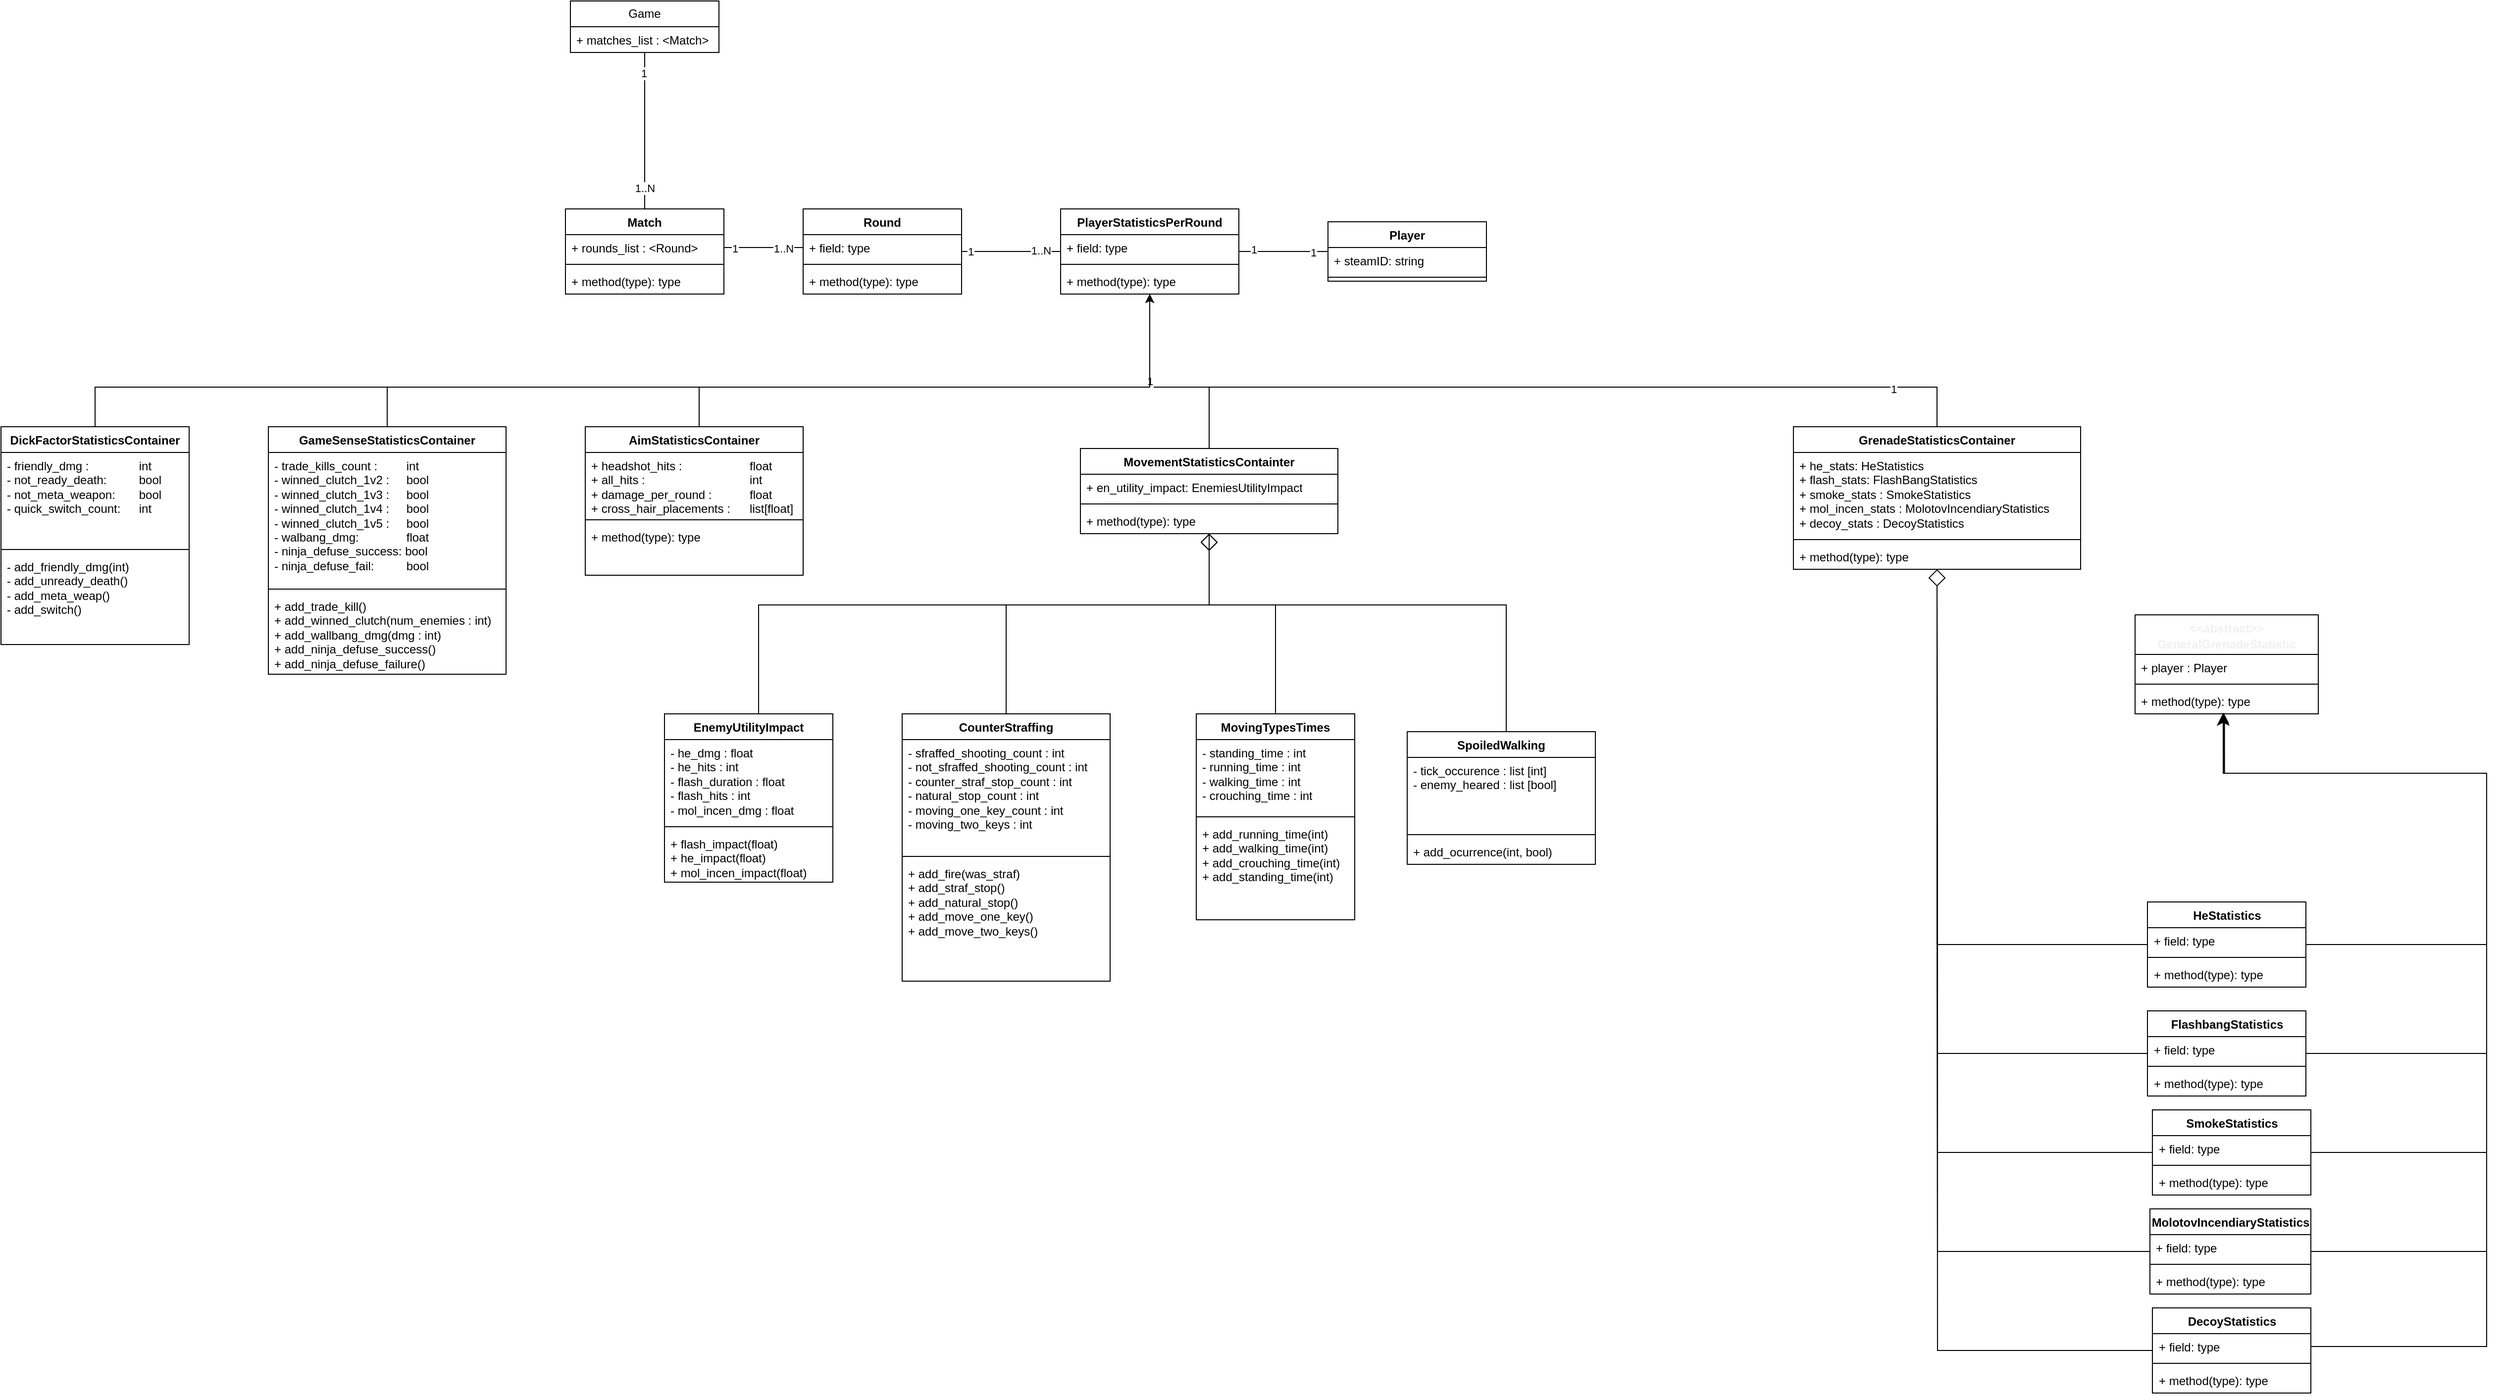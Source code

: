<mxfile version="21.6.2" type="github">
  <diagram name="Page-1" id="hJo40T_83tcf31W40L3I">
    <mxGraphModel dx="2269" dy="666" grid="1" gridSize="10" guides="1" tooltips="1" connect="1" arrows="1" fold="1" page="1" pageScale="1" pageWidth="827" pageHeight="1169" math="0" shadow="0">
      <root>
        <mxCell id="0" />
        <mxCell id="1" parent="0" />
        <mxCell id="QiXR73xLZiOVpb5xyqRf-2" value="Game" style="swimlane;fontStyle=0;childLayout=stackLayout;horizontal=1;startSize=26;fillColor=none;horizontalStack=0;resizeParent=1;resizeParentMax=0;resizeLast=0;collapsible=1;marginBottom=0;whiteSpace=wrap;html=1;" parent="1" vertex="1">
          <mxGeometry x="35" y="170" width="150" height="52" as="geometry" />
        </mxCell>
        <mxCell id="QiXR73xLZiOVpb5xyqRf-3" value="+ matches_list : &amp;lt;Match&amp;gt;" style="text;strokeColor=none;fillColor=none;align=left;verticalAlign=top;spacingLeft=4;spacingRight=4;overflow=hidden;rotatable=0;points=[[0,0.5],[1,0.5]];portConstraint=eastwest;whiteSpace=wrap;html=1;" parent="QiXR73xLZiOVpb5xyqRf-2" vertex="1">
          <mxGeometry y="26" width="150" height="26" as="geometry" />
        </mxCell>
        <mxCell id="QiXR73xLZiOVpb5xyqRf-52" style="edgeStyle=orthogonalEdgeStyle;rounded=0;orthogonalLoop=1;jettySize=auto;html=1;endArrow=none;endFill=0;startArrow=none;startFill=0;endSize=10;startSize=10;" parent="1" source="QiXR73xLZiOVpb5xyqRf-6" target="QiXR73xLZiOVpb5xyqRf-2" edge="1">
          <mxGeometry relative="1" as="geometry" />
        </mxCell>
        <mxCell id="spZrkNUQqCgt04SdgscV-13" value="1" style="edgeLabel;html=1;align=center;verticalAlign=middle;resizable=0;points=[];" parent="QiXR73xLZiOVpb5xyqRf-52" vertex="1" connectable="0">
          <mxGeometry x="0.736" y="1" relative="1" as="geometry">
            <mxPoint as="offset" />
          </mxGeometry>
        </mxCell>
        <mxCell id="spZrkNUQqCgt04SdgscV-14" value="1..N" style="edgeLabel;html=1;align=center;verticalAlign=middle;resizable=0;points=[];" parent="QiXR73xLZiOVpb5xyqRf-52" vertex="1" connectable="0">
          <mxGeometry x="-0.73" y="4" relative="1" as="geometry">
            <mxPoint x="4" as="offset" />
          </mxGeometry>
        </mxCell>
        <mxCell id="QiXR73xLZiOVpb5xyqRf-6" value="Match" style="swimlane;fontStyle=1;align=center;verticalAlign=top;childLayout=stackLayout;horizontal=1;startSize=26;horizontalStack=0;resizeParent=1;resizeParentMax=0;resizeLast=0;collapsible=1;marginBottom=0;whiteSpace=wrap;html=1;" parent="1" vertex="1">
          <mxGeometry x="30" y="380" width="160" height="86" as="geometry" />
        </mxCell>
        <mxCell id="QiXR73xLZiOVpb5xyqRf-7" value="+ rounds_list : &amp;lt;Round&amp;gt;&lt;br&gt;" style="text;strokeColor=none;fillColor=none;align=left;verticalAlign=top;spacingLeft=4;spacingRight=4;overflow=hidden;rotatable=0;points=[[0,0.5],[1,0.5]];portConstraint=eastwest;whiteSpace=wrap;html=1;" parent="QiXR73xLZiOVpb5xyqRf-6" vertex="1">
          <mxGeometry y="26" width="160" height="26" as="geometry" />
        </mxCell>
        <mxCell id="QiXR73xLZiOVpb5xyqRf-8" value="" style="line;strokeWidth=1;fillColor=none;align=left;verticalAlign=middle;spacingTop=-1;spacingLeft=3;spacingRight=3;rotatable=0;labelPosition=right;points=[];portConstraint=eastwest;strokeColor=inherit;" parent="QiXR73xLZiOVpb5xyqRf-6" vertex="1">
          <mxGeometry y="52" width="160" height="8" as="geometry" />
        </mxCell>
        <mxCell id="QiXR73xLZiOVpb5xyqRf-9" value="+ method(type): type" style="text;strokeColor=none;fillColor=none;align=left;verticalAlign=top;spacingLeft=4;spacingRight=4;overflow=hidden;rotatable=0;points=[[0,0.5],[1,0.5]];portConstraint=eastwest;whiteSpace=wrap;html=1;" parent="QiXR73xLZiOVpb5xyqRf-6" vertex="1">
          <mxGeometry y="60" width="160" height="26" as="geometry" />
        </mxCell>
        <mxCell id="spZrkNUQqCgt04SdgscV-5" style="edgeStyle=orthogonalEdgeStyle;rounded=0;orthogonalLoop=1;jettySize=auto;html=1;entryX=0.5;entryY=0;entryDx=0;entryDy=0;startArrow=none;startFill=0;endArrow=none;endFill=0;startSize=10;endSize=10;" parent="1" source="QiXR73xLZiOVpb5xyqRf-10" target="spZrkNUQqCgt04SdgscV-1" edge="1">
          <mxGeometry relative="1" as="geometry">
            <Array as="points">
              <mxPoint x="620" y="560" />
              <mxPoint x="1415" y="560" />
            </Array>
          </mxGeometry>
        </mxCell>
        <mxCell id="spZrkNUQqCgt04SdgscV-26" value="1" style="edgeLabel;html=1;align=center;verticalAlign=middle;resizable=0;points=[];" parent="spZrkNUQqCgt04SdgscV-5" vertex="1" connectable="0">
          <mxGeometry x="-0.811" relative="1" as="geometry">
            <mxPoint as="offset" />
          </mxGeometry>
        </mxCell>
        <mxCell id="spZrkNUQqCgt04SdgscV-27" value="1" style="edgeLabel;html=1;align=center;verticalAlign=middle;resizable=0;points=[];" parent="spZrkNUQqCgt04SdgscV-5" vertex="1" connectable="0">
          <mxGeometry x="0.819" y="-2" relative="1" as="geometry">
            <mxPoint as="offset" />
          </mxGeometry>
        </mxCell>
        <mxCell id="QiXR73xLZiOVpb5xyqRf-10" value="PlayerStatisticsPerRound" style="swimlane;fontStyle=1;align=center;verticalAlign=top;childLayout=stackLayout;horizontal=1;startSize=26;horizontalStack=0;resizeParent=1;resizeParentMax=0;resizeLast=0;collapsible=1;marginBottom=0;whiteSpace=wrap;html=1;" parent="1" vertex="1">
          <mxGeometry x="530" y="380" width="180" height="86" as="geometry" />
        </mxCell>
        <mxCell id="QiXR73xLZiOVpb5xyqRf-11" value="+ field: type" style="text;strokeColor=none;fillColor=none;align=left;verticalAlign=top;spacingLeft=4;spacingRight=4;overflow=hidden;rotatable=0;points=[[0,0.5],[1,0.5]];portConstraint=eastwest;whiteSpace=wrap;html=1;" parent="QiXR73xLZiOVpb5xyqRf-10" vertex="1">
          <mxGeometry y="26" width="180" height="26" as="geometry" />
        </mxCell>
        <mxCell id="QiXR73xLZiOVpb5xyqRf-12" value="" style="line;strokeWidth=1;fillColor=none;align=left;verticalAlign=middle;spacingTop=-1;spacingLeft=3;spacingRight=3;rotatable=0;labelPosition=right;points=[];portConstraint=eastwest;strokeColor=inherit;" parent="QiXR73xLZiOVpb5xyqRf-10" vertex="1">
          <mxGeometry y="52" width="180" height="8" as="geometry" />
        </mxCell>
        <mxCell id="QiXR73xLZiOVpb5xyqRf-13" value="+ method(type): type" style="text;strokeColor=none;fillColor=none;align=left;verticalAlign=top;spacingLeft=4;spacingRight=4;overflow=hidden;rotatable=0;points=[[0,0.5],[1,0.5]];portConstraint=eastwest;whiteSpace=wrap;html=1;" parent="QiXR73xLZiOVpb5xyqRf-10" vertex="1">
          <mxGeometry y="60" width="180" height="26" as="geometry" />
        </mxCell>
        <mxCell id="QiXR73xLZiOVpb5xyqRf-15" style="edgeStyle=orthogonalEdgeStyle;rounded=0;orthogonalLoop=1;jettySize=auto;html=1;entryX=0;entryY=0.5;entryDx=0;entryDy=0;endArrow=none;endFill=0;startArrow=none;startFill=0;endSize=10;startSize=10;" parent="1" source="QiXR73xLZiOVpb5xyqRf-7" target="X4iNpUNOagSBQA0nPWVd-2" edge="1">
          <mxGeometry relative="1" as="geometry" />
        </mxCell>
        <mxCell id="spZrkNUQqCgt04SdgscV-15" value="1" style="edgeLabel;html=1;align=center;verticalAlign=middle;resizable=0;points=[];" parent="QiXR73xLZiOVpb5xyqRf-15" vertex="1" connectable="0">
          <mxGeometry x="-0.738" y="-1" relative="1" as="geometry">
            <mxPoint as="offset" />
          </mxGeometry>
        </mxCell>
        <mxCell id="spZrkNUQqCgt04SdgscV-16" value="1..N" style="edgeLabel;html=1;align=center;verticalAlign=middle;resizable=0;points=[];" parent="QiXR73xLZiOVpb5xyqRf-15" vertex="1" connectable="0">
          <mxGeometry x="0.7" y="2" relative="1" as="geometry">
            <mxPoint x="-8" y="3" as="offset" />
          </mxGeometry>
        </mxCell>
        <mxCell id="QiXR73xLZiOVpb5xyqRf-16" value="&lt;font style=&quot;font-size: 12px;&quot;&gt;&amp;lt;&amp;lt;abstract&amp;gt;&amp;gt;&lt;br&gt;&lt;/font&gt;&lt;div style=&quot;line-height: 19px;&quot;&gt;&lt;font style=&quot;font-size: 12px;&quot;&gt;GeneralGrenadeStatistic&lt;/font&gt;&lt;/div&gt;" style="swimlane;fontStyle=1;align=center;verticalAlign=top;childLayout=stackLayout;horizontal=1;startSize=40;horizontalStack=0;resizeParent=1;resizeParentMax=0;resizeLast=0;collapsible=1;marginBottom=0;whiteSpace=wrap;html=1;fontFamily=Helvetica;fontColor=#F0F0F0;labelBackgroundColor=none;" parent="1" vertex="1">
          <mxGeometry x="1615" y="790" width="185" height="100" as="geometry">
            <mxRectangle x="495" y="530" width="180" height="50" as="alternateBounds" />
          </mxGeometry>
        </mxCell>
        <mxCell id="QiXR73xLZiOVpb5xyqRf-17" value="+ player : Player&lt;br&gt;" style="text;strokeColor=none;fillColor=none;align=left;verticalAlign=top;spacingLeft=4;spacingRight=4;overflow=hidden;rotatable=0;points=[[0,0.5],[1,0.5]];portConstraint=eastwest;whiteSpace=wrap;html=1;" parent="QiXR73xLZiOVpb5xyqRf-16" vertex="1">
          <mxGeometry y="40" width="185" height="26" as="geometry" />
        </mxCell>
        <mxCell id="QiXR73xLZiOVpb5xyqRf-18" value="" style="line;strokeWidth=1;fillColor=none;align=left;verticalAlign=middle;spacingTop=-1;spacingLeft=3;spacingRight=3;rotatable=0;labelPosition=right;points=[];portConstraint=eastwest;strokeColor=inherit;" parent="QiXR73xLZiOVpb5xyqRf-16" vertex="1">
          <mxGeometry y="66" width="185" height="8" as="geometry" />
        </mxCell>
        <mxCell id="QiXR73xLZiOVpb5xyqRf-19" value="+ method(type): type" style="text;strokeColor=none;fillColor=none;align=left;verticalAlign=top;spacingLeft=4;spacingRight=4;overflow=hidden;rotatable=0;points=[[0,0.5],[1,0.5]];portConstraint=eastwest;whiteSpace=wrap;html=1;" parent="QiXR73xLZiOVpb5xyqRf-16" vertex="1">
          <mxGeometry y="74" width="185" height="26" as="geometry" />
        </mxCell>
        <mxCell id="QiXR73xLZiOVpb5xyqRf-40" style="edgeStyle=orthogonalEdgeStyle;rounded=0;orthogonalLoop=1;jettySize=auto;html=1;entryX=0.481;entryY=0.962;entryDx=0;entryDy=0;entryPerimeter=0;endSize=10;" parent="1" source="QiXR73xLZiOVpb5xyqRf-24" target="QiXR73xLZiOVpb5xyqRf-19" edge="1">
          <mxGeometry relative="1" as="geometry">
            <Array as="points">
              <mxPoint x="1970" y="1123.0" />
              <mxPoint x="1970" y="950.0" />
              <mxPoint x="1704" y="950.0" />
            </Array>
          </mxGeometry>
        </mxCell>
        <mxCell id="spZrkNUQqCgt04SdgscV-32" style="edgeStyle=orthogonalEdgeStyle;rounded=0;orthogonalLoop=1;jettySize=auto;html=1;endArrow=diamond;endFill=0;endSize=15;startSize=15;strokeWidth=1;" parent="1" source="QiXR73xLZiOVpb5xyqRf-24" target="spZrkNUQqCgt04SdgscV-1" edge="1">
          <mxGeometry relative="1" as="geometry" />
        </mxCell>
        <mxCell id="QiXR73xLZiOVpb5xyqRf-24" value="HeStatistics" style="swimlane;fontStyle=1;align=center;verticalAlign=top;childLayout=stackLayout;horizontal=1;startSize=26;horizontalStack=0;resizeParent=1;resizeParentMax=0;resizeLast=0;collapsible=1;marginBottom=0;whiteSpace=wrap;html=1;" parent="1" vertex="1">
          <mxGeometry x="1627.5" y="1080.0" width="160" height="86" as="geometry" />
        </mxCell>
        <mxCell id="QiXR73xLZiOVpb5xyqRf-25" value="+ field: type" style="text;strokeColor=none;fillColor=none;align=left;verticalAlign=top;spacingLeft=4;spacingRight=4;overflow=hidden;rotatable=0;points=[[0,0.5],[1,0.5]];portConstraint=eastwest;whiteSpace=wrap;html=1;" parent="QiXR73xLZiOVpb5xyqRf-24" vertex="1">
          <mxGeometry y="26" width="160" height="26" as="geometry" />
        </mxCell>
        <mxCell id="QiXR73xLZiOVpb5xyqRf-26" value="" style="line;strokeWidth=1;fillColor=none;align=left;verticalAlign=middle;spacingTop=-1;spacingLeft=3;spacingRight=3;rotatable=0;labelPosition=right;points=[];portConstraint=eastwest;strokeColor=inherit;" parent="QiXR73xLZiOVpb5xyqRf-24" vertex="1">
          <mxGeometry y="52" width="160" height="8" as="geometry" />
        </mxCell>
        <mxCell id="QiXR73xLZiOVpb5xyqRf-27" value="+ method(type): type" style="text;strokeColor=none;fillColor=none;align=left;verticalAlign=top;spacingLeft=4;spacingRight=4;overflow=hidden;rotatable=0;points=[[0,0.5],[1,0.5]];portConstraint=eastwest;whiteSpace=wrap;html=1;" parent="QiXR73xLZiOVpb5xyqRf-24" vertex="1">
          <mxGeometry y="60" width="160" height="26" as="geometry" />
        </mxCell>
        <mxCell id="spZrkNUQqCgt04SdgscV-30" style="edgeStyle=orthogonalEdgeStyle;rounded=0;orthogonalLoop=1;jettySize=auto;html=1;" parent="1" source="QiXR73xLZiOVpb5xyqRf-28" target="QiXR73xLZiOVpb5xyqRf-16" edge="1">
          <mxGeometry relative="1" as="geometry">
            <Array as="points">
              <mxPoint x="1970" y="1233.0" />
              <mxPoint x="1970" y="950.0" />
              <mxPoint x="1705" y="950.0" />
            </Array>
          </mxGeometry>
        </mxCell>
        <mxCell id="spZrkNUQqCgt04SdgscV-34" style="edgeStyle=orthogonalEdgeStyle;rounded=0;orthogonalLoop=1;jettySize=auto;html=1;endArrow=none;endFill=0;" parent="1" source="QiXR73xLZiOVpb5xyqRf-28" edge="1">
          <mxGeometry relative="1" as="geometry">
            <mxPoint x="1415" y="760" as="targetPoint" />
          </mxGeometry>
        </mxCell>
        <mxCell id="QiXR73xLZiOVpb5xyqRf-28" value="FlashbangStatistics" style="swimlane;fontStyle=1;align=center;verticalAlign=top;childLayout=stackLayout;horizontal=1;startSize=26;horizontalStack=0;resizeParent=1;resizeParentMax=0;resizeLast=0;collapsible=1;marginBottom=0;whiteSpace=wrap;html=1;" parent="1" vertex="1">
          <mxGeometry x="1627.5" y="1190.0" width="160" height="86" as="geometry" />
        </mxCell>
        <mxCell id="QiXR73xLZiOVpb5xyqRf-29" value="+ field: type" style="text;strokeColor=none;fillColor=none;align=left;verticalAlign=top;spacingLeft=4;spacingRight=4;overflow=hidden;rotatable=0;points=[[0,0.5],[1,0.5]];portConstraint=eastwest;whiteSpace=wrap;html=1;" parent="QiXR73xLZiOVpb5xyqRf-28" vertex="1">
          <mxGeometry y="26" width="160" height="26" as="geometry" />
        </mxCell>
        <mxCell id="QiXR73xLZiOVpb5xyqRf-30" value="" style="line;strokeWidth=1;fillColor=none;align=left;verticalAlign=middle;spacingTop=-1;spacingLeft=3;spacingRight=3;rotatable=0;labelPosition=right;points=[];portConstraint=eastwest;strokeColor=inherit;" parent="QiXR73xLZiOVpb5xyqRf-28" vertex="1">
          <mxGeometry y="52" width="160" height="8" as="geometry" />
        </mxCell>
        <mxCell id="QiXR73xLZiOVpb5xyqRf-31" value="+ method(type): type" style="text;strokeColor=none;fillColor=none;align=left;verticalAlign=top;spacingLeft=4;spacingRight=4;overflow=hidden;rotatable=0;points=[[0,0.5],[1,0.5]];portConstraint=eastwest;whiteSpace=wrap;html=1;" parent="QiXR73xLZiOVpb5xyqRf-28" vertex="1">
          <mxGeometry y="60" width="160" height="26" as="geometry" />
        </mxCell>
        <mxCell id="uZv1GPvGloLK0zktThD6-3" style="edgeStyle=orthogonalEdgeStyle;rounded=0;orthogonalLoop=1;jettySize=auto;html=1;entryX=0.483;entryY=1.026;entryDx=0;entryDy=0;entryPerimeter=0;" parent="1" source="QiXR73xLZiOVpb5xyqRf-32" target="QiXR73xLZiOVpb5xyqRf-19" edge="1">
          <mxGeometry relative="1" as="geometry">
            <Array as="points">
              <mxPoint x="1970" y="1333.0" />
              <mxPoint x="1970" y="950.0" />
              <mxPoint x="1704" y="950.0" />
            </Array>
          </mxGeometry>
        </mxCell>
        <mxCell id="spZrkNUQqCgt04SdgscV-35" style="edgeStyle=orthogonalEdgeStyle;rounded=0;orthogonalLoop=1;jettySize=auto;html=1;endArrow=none;endFill=0;" parent="1" source="QiXR73xLZiOVpb5xyqRf-32" edge="1">
          <mxGeometry relative="1" as="geometry">
            <mxPoint x="1415" y="760" as="targetPoint" />
          </mxGeometry>
        </mxCell>
        <mxCell id="QiXR73xLZiOVpb5xyqRf-32" value="SmokeStatistics" style="swimlane;fontStyle=1;align=center;verticalAlign=top;childLayout=stackLayout;horizontal=1;startSize=26;horizontalStack=0;resizeParent=1;resizeParentMax=0;resizeLast=0;collapsible=1;marginBottom=0;whiteSpace=wrap;html=1;" parent="1" vertex="1">
          <mxGeometry x="1632.5" y="1290.0" width="160" height="86" as="geometry" />
        </mxCell>
        <mxCell id="QiXR73xLZiOVpb5xyqRf-33" value="+ field: type" style="text;strokeColor=none;fillColor=none;align=left;verticalAlign=top;spacingLeft=4;spacingRight=4;overflow=hidden;rotatable=0;points=[[0,0.5],[1,0.5]];portConstraint=eastwest;whiteSpace=wrap;html=1;" parent="QiXR73xLZiOVpb5xyqRf-32" vertex="1">
          <mxGeometry y="26" width="160" height="26" as="geometry" />
        </mxCell>
        <mxCell id="QiXR73xLZiOVpb5xyqRf-34" value="" style="line;strokeWidth=1;fillColor=none;align=left;verticalAlign=middle;spacingTop=-1;spacingLeft=3;spacingRight=3;rotatable=0;labelPosition=right;points=[];portConstraint=eastwest;strokeColor=inherit;" parent="QiXR73xLZiOVpb5xyqRf-32" vertex="1">
          <mxGeometry y="52" width="160" height="8" as="geometry" />
        </mxCell>
        <mxCell id="QiXR73xLZiOVpb5xyqRf-35" value="+ method(type): type" style="text;strokeColor=none;fillColor=none;align=left;verticalAlign=top;spacingLeft=4;spacingRight=4;overflow=hidden;rotatable=0;points=[[0,0.5],[1,0.5]];portConstraint=eastwest;whiteSpace=wrap;html=1;" parent="QiXR73xLZiOVpb5xyqRf-32" vertex="1">
          <mxGeometry y="60" width="160" height="26" as="geometry" />
        </mxCell>
        <mxCell id="uZv1GPvGloLK0zktThD6-2" style="edgeStyle=orthogonalEdgeStyle;rounded=0;orthogonalLoop=1;jettySize=auto;html=1;entryX=0.483;entryY=0.965;entryDx=0;entryDy=0;entryPerimeter=0;endArrow=none;endFill=0;" parent="1" source="QiXR73xLZiOVpb5xyqRf-36" target="QiXR73xLZiOVpb5xyqRf-19" edge="1">
          <mxGeometry relative="1" as="geometry">
            <Array as="points">
              <mxPoint x="1970" y="1433.0" />
              <mxPoint x="1970" y="950.0" />
              <mxPoint x="1704" y="950.0" />
            </Array>
          </mxGeometry>
        </mxCell>
        <mxCell id="spZrkNUQqCgt04SdgscV-36" style="edgeStyle=orthogonalEdgeStyle;rounded=0;orthogonalLoop=1;jettySize=auto;html=1;endArrow=none;endFill=0;" parent="1" source="QiXR73xLZiOVpb5xyqRf-36" edge="1">
          <mxGeometry relative="1" as="geometry">
            <mxPoint x="1415" y="760" as="targetPoint" />
          </mxGeometry>
        </mxCell>
        <mxCell id="QiXR73xLZiOVpb5xyqRf-36" value="MolotovIncendiaryStatistics&lt;br&gt;" style="swimlane;fontStyle=1;align=center;verticalAlign=top;childLayout=stackLayout;horizontal=1;startSize=26;horizontalStack=0;resizeParent=1;resizeParentMax=0;resizeLast=0;collapsible=1;marginBottom=0;whiteSpace=wrap;html=1;" parent="1" vertex="1">
          <mxGeometry x="1630" y="1390" width="162.5" height="86" as="geometry" />
        </mxCell>
        <mxCell id="QiXR73xLZiOVpb5xyqRf-37" value="+ field: type" style="text;strokeColor=none;fillColor=none;align=left;verticalAlign=top;spacingLeft=4;spacingRight=4;overflow=hidden;rotatable=0;points=[[0,0.5],[1,0.5]];portConstraint=eastwest;whiteSpace=wrap;html=1;" parent="QiXR73xLZiOVpb5xyqRf-36" vertex="1">
          <mxGeometry y="26" width="162.5" height="26" as="geometry" />
        </mxCell>
        <mxCell id="QiXR73xLZiOVpb5xyqRf-38" value="" style="line;strokeWidth=1;fillColor=none;align=left;verticalAlign=middle;spacingTop=-1;spacingLeft=3;spacingRight=3;rotatable=0;labelPosition=right;points=[];portConstraint=eastwest;strokeColor=inherit;" parent="QiXR73xLZiOVpb5xyqRf-36" vertex="1">
          <mxGeometry y="52" width="162.5" height="8" as="geometry" />
        </mxCell>
        <mxCell id="QiXR73xLZiOVpb5xyqRf-39" value="+ method(type): type" style="text;strokeColor=none;fillColor=none;align=left;verticalAlign=top;spacingLeft=4;spacingRight=4;overflow=hidden;rotatable=0;points=[[0,0.5],[1,0.5]];portConstraint=eastwest;whiteSpace=wrap;html=1;" parent="QiXR73xLZiOVpb5xyqRf-36" vertex="1">
          <mxGeometry y="60" width="162.5" height="26" as="geometry" />
        </mxCell>
        <mxCell id="X4iNpUNOagSBQA0nPWVd-7" style="edgeStyle=orthogonalEdgeStyle;rounded=0;orthogonalLoop=1;jettySize=auto;html=1;endArrow=none;endFill=0;startArrow=none;startFill=0;endSize=10;startSize=10;" parent="1" source="QiXR73xLZiOVpb5xyqRf-47" target="QiXR73xLZiOVpb5xyqRf-10" edge="1">
          <mxGeometry relative="1" as="geometry" />
        </mxCell>
        <mxCell id="spZrkNUQqCgt04SdgscV-23" value="1" style="edgeLabel;html=1;align=center;verticalAlign=middle;resizable=0;points=[];" parent="X4iNpUNOagSBQA0nPWVd-7" vertex="1" connectable="0">
          <mxGeometry x="-0.655" y="1" relative="1" as="geometry">
            <mxPoint as="offset" />
          </mxGeometry>
        </mxCell>
        <mxCell id="spZrkNUQqCgt04SdgscV-24" value="1" style="edgeLabel;html=1;align=center;verticalAlign=middle;resizable=0;points=[];" parent="X4iNpUNOagSBQA0nPWVd-7" vertex="1" connectable="0">
          <mxGeometry x="0.678" y="-2" relative="1" as="geometry">
            <mxPoint as="offset" />
          </mxGeometry>
        </mxCell>
        <mxCell id="QiXR73xLZiOVpb5xyqRf-47" value="Player&lt;br&gt;" style="swimlane;fontStyle=1;align=center;verticalAlign=top;childLayout=stackLayout;horizontal=1;startSize=26;horizontalStack=0;resizeParent=1;resizeParentMax=0;resizeLast=0;collapsible=1;marginBottom=0;whiteSpace=wrap;html=1;" parent="1" vertex="1">
          <mxGeometry x="800" y="393" width="160" height="60" as="geometry" />
        </mxCell>
        <mxCell id="QiXR73xLZiOVpb5xyqRf-48" value="+ steamID: string&lt;br&gt;" style="text;strokeColor=none;fillColor=none;align=left;verticalAlign=top;spacingLeft=4;spacingRight=4;overflow=hidden;rotatable=0;points=[[0,0.5],[1,0.5]];portConstraint=eastwest;whiteSpace=wrap;html=1;" parent="QiXR73xLZiOVpb5xyqRf-47" vertex="1">
          <mxGeometry y="26" width="160" height="26" as="geometry" />
        </mxCell>
        <mxCell id="QiXR73xLZiOVpb5xyqRf-49" value="" style="line;strokeWidth=1;fillColor=none;align=left;verticalAlign=middle;spacingTop=-1;spacingLeft=3;spacingRight=3;rotatable=0;labelPosition=right;points=[];portConstraint=eastwest;strokeColor=inherit;" parent="QiXR73xLZiOVpb5xyqRf-47" vertex="1">
          <mxGeometry y="52" width="160" height="8" as="geometry" />
        </mxCell>
        <mxCell id="X4iNpUNOagSBQA0nPWVd-5" style="edgeStyle=orthogonalEdgeStyle;rounded=0;orthogonalLoop=1;jettySize=auto;html=1;endArrow=none;endFill=0;startArrow=none;startFill=0;endSize=10;startSize=10;" parent="1" source="X4iNpUNOagSBQA0nPWVd-1" target="QiXR73xLZiOVpb5xyqRf-10" edge="1">
          <mxGeometry relative="1" as="geometry" />
        </mxCell>
        <mxCell id="spZrkNUQqCgt04SdgscV-19" value="1" style="edgeLabel;html=1;align=center;verticalAlign=middle;resizable=0;points=[];" parent="X4iNpUNOagSBQA0nPWVd-5" vertex="1" connectable="0">
          <mxGeometry x="-0.823" relative="1" as="geometry">
            <mxPoint as="offset" />
          </mxGeometry>
        </mxCell>
        <mxCell id="spZrkNUQqCgt04SdgscV-20" value="1..N" style="edgeLabel;html=1;align=center;verticalAlign=middle;resizable=0;points=[];" parent="X4iNpUNOagSBQA0nPWVd-5" vertex="1" connectable="0">
          <mxGeometry x="0.793" y="1" relative="1" as="geometry">
            <mxPoint x="-10" as="offset" />
          </mxGeometry>
        </mxCell>
        <mxCell id="X4iNpUNOagSBQA0nPWVd-1" value="Round" style="swimlane;fontStyle=1;align=center;verticalAlign=top;childLayout=stackLayout;horizontal=1;startSize=26;horizontalStack=0;resizeParent=1;resizeParentMax=0;resizeLast=0;collapsible=1;marginBottom=0;whiteSpace=wrap;html=1;" parent="1" vertex="1">
          <mxGeometry x="270" y="380" width="160" height="86" as="geometry" />
        </mxCell>
        <mxCell id="X4iNpUNOagSBQA0nPWVd-2" value="+ field: type" style="text;strokeColor=none;fillColor=none;align=left;verticalAlign=top;spacingLeft=4;spacingRight=4;overflow=hidden;rotatable=0;points=[[0,0.5],[1,0.5]];portConstraint=eastwest;whiteSpace=wrap;html=1;" parent="X4iNpUNOagSBQA0nPWVd-1" vertex="1">
          <mxGeometry y="26" width="160" height="26" as="geometry" />
        </mxCell>
        <mxCell id="X4iNpUNOagSBQA0nPWVd-3" value="" style="line;strokeWidth=1;fillColor=none;align=left;verticalAlign=middle;spacingTop=-1;spacingLeft=3;spacingRight=3;rotatable=0;labelPosition=right;points=[];portConstraint=eastwest;strokeColor=inherit;" parent="X4iNpUNOagSBQA0nPWVd-1" vertex="1">
          <mxGeometry y="52" width="160" height="8" as="geometry" />
        </mxCell>
        <mxCell id="X4iNpUNOagSBQA0nPWVd-4" value="+ method(type): type" style="text;strokeColor=none;fillColor=none;align=left;verticalAlign=top;spacingLeft=4;spacingRight=4;overflow=hidden;rotatable=0;points=[[0,0.5],[1,0.5]];portConstraint=eastwest;whiteSpace=wrap;html=1;" parent="X4iNpUNOagSBQA0nPWVd-1" vertex="1">
          <mxGeometry y="60" width="160" height="26" as="geometry" />
        </mxCell>
        <mxCell id="X4iNpUNOagSBQA0nPWVd-16" style="edgeStyle=orthogonalEdgeStyle;rounded=0;orthogonalLoop=1;jettySize=auto;html=1;entryX=0.488;entryY=1.038;entryDx=0;entryDy=0;entryPerimeter=0;exitX=1;exitY=0.5;exitDx=0;exitDy=0;startSize=10;" parent="1" source="spZrkNUQqCgt04SdgscV-28" target="QiXR73xLZiOVpb5xyqRf-19" edge="1">
          <mxGeometry relative="1" as="geometry">
            <mxPoint x="1910" y="1590.0" as="sourcePoint" />
            <Array as="points">
              <mxPoint x="1970" y="1529.0" />
              <mxPoint x="1970" y="950.0" />
              <mxPoint x="1705" y="950.0" />
            </Array>
          </mxGeometry>
        </mxCell>
        <mxCell id="spZrkNUQqCgt04SdgscV-37" style="edgeStyle=orthogonalEdgeStyle;rounded=0;orthogonalLoop=1;jettySize=auto;html=1;endArrow=none;endFill=0;" parent="1" source="X4iNpUNOagSBQA0nPWVd-9" edge="1">
          <mxGeometry relative="1" as="geometry">
            <mxPoint x="1415" y="760" as="targetPoint" />
          </mxGeometry>
        </mxCell>
        <mxCell id="X4iNpUNOagSBQA0nPWVd-9" value="DecoyStatistics&lt;br&gt;" style="swimlane;fontStyle=1;align=center;verticalAlign=top;childLayout=stackLayout;horizontal=1;startSize=26;horizontalStack=0;resizeParent=1;resizeParentMax=0;resizeLast=0;collapsible=1;marginBottom=0;whiteSpace=wrap;html=1;" parent="1" vertex="1">
          <mxGeometry x="1632.5" y="1490.0" width="160" height="86" as="geometry">
            <mxRectangle x="900" y="720" width="130" height="30" as="alternateBounds" />
          </mxGeometry>
        </mxCell>
        <mxCell id="spZrkNUQqCgt04SdgscV-28" value="+ field: type" style="text;strokeColor=none;fillColor=none;align=left;verticalAlign=top;spacingLeft=4;spacingRight=4;overflow=hidden;rotatable=0;points=[[0,0.5],[1,0.5]];portConstraint=eastwest;whiteSpace=wrap;html=1;" parent="X4iNpUNOagSBQA0nPWVd-9" vertex="1">
          <mxGeometry y="26" width="160" height="26" as="geometry" />
        </mxCell>
        <mxCell id="X4iNpUNOagSBQA0nPWVd-11" value="" style="line;strokeWidth=1;fillColor=none;align=left;verticalAlign=middle;spacingTop=-1;spacingLeft=3;spacingRight=3;rotatable=0;labelPosition=right;points=[];portConstraint=eastwest;strokeColor=inherit;" parent="X4iNpUNOagSBQA0nPWVd-9" vertex="1">
          <mxGeometry y="52" width="160" height="8" as="geometry" />
        </mxCell>
        <mxCell id="X4iNpUNOagSBQA0nPWVd-12" value="+ method(type): type" style="text;strokeColor=none;fillColor=none;align=left;verticalAlign=top;spacingLeft=4;spacingRight=4;overflow=hidden;rotatable=0;points=[[0,0.5],[1,0.5]];portConstraint=eastwest;whiteSpace=wrap;html=1;" parent="X4iNpUNOagSBQA0nPWVd-9" vertex="1">
          <mxGeometry y="60" width="160" height="26" as="geometry" />
        </mxCell>
        <mxCell id="spZrkNUQqCgt04SdgscV-1" value="GrenadeStatisticsContainer&lt;br&gt;" style="swimlane;fontStyle=1;align=center;verticalAlign=top;childLayout=stackLayout;horizontal=1;startSize=26;horizontalStack=0;resizeParent=1;resizeParentMax=0;resizeLast=0;collapsible=1;marginBottom=0;whiteSpace=wrap;html=1;" parent="1" vertex="1">
          <mxGeometry x="1270" y="600" width="290" height="144" as="geometry" />
        </mxCell>
        <mxCell id="spZrkNUQqCgt04SdgscV-2" value="+ he_stats: HeStatistics&lt;br&gt;+ flash_stats: FlashBangStatistics&lt;br&gt;+ smoke_stats : SmokeStatistics&lt;br&gt;+ mol_incen_stats : MolotovIncendiaryStatistics&lt;br&gt;+ decoy_stats : DecoyStatistics" style="text;strokeColor=none;fillColor=none;align=left;verticalAlign=top;spacingLeft=4;spacingRight=4;overflow=hidden;rotatable=0;points=[[0,0.5],[1,0.5]];portConstraint=eastwest;whiteSpace=wrap;html=1;" parent="spZrkNUQqCgt04SdgscV-1" vertex="1">
          <mxGeometry y="26" width="290" height="84" as="geometry" />
        </mxCell>
        <mxCell id="spZrkNUQqCgt04SdgscV-3" value="" style="line;strokeWidth=1;fillColor=none;align=left;verticalAlign=middle;spacingTop=-1;spacingLeft=3;spacingRight=3;rotatable=0;labelPosition=right;points=[];portConstraint=eastwest;strokeColor=inherit;" parent="spZrkNUQqCgt04SdgscV-1" vertex="1">
          <mxGeometry y="110" width="290" height="8" as="geometry" />
        </mxCell>
        <mxCell id="spZrkNUQqCgt04SdgscV-4" value="+ method(type): type" style="text;strokeColor=none;fillColor=none;align=left;verticalAlign=top;spacingLeft=4;spacingRight=4;overflow=hidden;rotatable=0;points=[[0,0.5],[1,0.5]];portConstraint=eastwest;whiteSpace=wrap;html=1;" parent="spZrkNUQqCgt04SdgscV-1" vertex="1">
          <mxGeometry y="118" width="290" height="26" as="geometry" />
        </mxCell>
        <mxCell id="spZrkNUQqCgt04SdgscV-44" style="edgeStyle=orthogonalEdgeStyle;rounded=0;orthogonalLoop=1;jettySize=auto;html=1;endArrow=none;endFill=0;" parent="1" source="spZrkNUQqCgt04SdgscV-38" edge="1">
          <mxGeometry relative="1" as="geometry">
            <mxPoint x="620" y="560" as="targetPoint" />
            <Array as="points">
              <mxPoint x="165" y="560" />
            </Array>
          </mxGeometry>
        </mxCell>
        <mxCell id="spZrkNUQqCgt04SdgscV-38" value="AimStatisticsContainer" style="swimlane;fontStyle=1;align=center;verticalAlign=top;childLayout=stackLayout;horizontal=1;startSize=26;horizontalStack=0;resizeParent=1;resizeParentMax=0;resizeLast=0;collapsible=1;marginBottom=0;whiteSpace=wrap;html=1;" parent="1" vertex="1">
          <mxGeometry x="50" y="600" width="220" height="150" as="geometry" />
        </mxCell>
        <mxCell id="spZrkNUQqCgt04SdgscV-39" value="+ headshot_hits&amp;nbsp;: &lt;span style=&quot;white-space: pre;&quot;&gt;&#x9;&lt;/span&gt;&lt;span style=&quot;white-space: pre;&quot;&gt;&#x9;&lt;/span&gt;&lt;span style=&quot;white-space: pre;&quot;&gt;&#x9;&lt;/span&gt;float&lt;br&gt;+ all_hits : &lt;span style=&quot;white-space: pre;&quot;&gt;&#x9;&lt;/span&gt;&lt;span style=&quot;white-space: pre;&quot;&gt;&#x9;&lt;/span&gt;&lt;span style=&quot;white-space: pre;&quot;&gt;&#x9;&lt;/span&gt;&lt;span style=&quot;white-space: pre;&quot;&gt;&#x9;&lt;/span&gt;int&lt;br&gt;+ damage_per_round : &lt;span style=&quot;white-space: pre;&quot;&gt;&#x9;&lt;/span&gt;&lt;span style=&quot;white-space: pre;&quot;&gt;&#x9;&lt;/span&gt;float&lt;br&gt;+ cross_hair_placements : &lt;span style=&quot;white-space: pre;&quot;&gt;&#x9;&lt;/span&gt;list[float]" style="text;strokeColor=none;fillColor=none;align=left;verticalAlign=top;spacingLeft=4;spacingRight=4;overflow=hidden;rotatable=0;points=[[0,0.5],[1,0.5]];portConstraint=eastwest;whiteSpace=wrap;html=1;" parent="spZrkNUQqCgt04SdgscV-38" vertex="1">
          <mxGeometry y="26" width="220" height="64" as="geometry" />
        </mxCell>
        <mxCell id="spZrkNUQqCgt04SdgscV-40" value="" style="line;strokeWidth=1;fillColor=none;align=left;verticalAlign=middle;spacingTop=-1;spacingLeft=3;spacingRight=3;rotatable=0;labelPosition=right;points=[];portConstraint=eastwest;strokeColor=inherit;" parent="spZrkNUQqCgt04SdgscV-38" vertex="1">
          <mxGeometry y="90" width="220" height="8" as="geometry" />
        </mxCell>
        <mxCell id="spZrkNUQqCgt04SdgscV-41" value="+ method(type): type" style="text;strokeColor=none;fillColor=none;align=left;verticalAlign=top;spacingLeft=4;spacingRight=4;overflow=hidden;rotatable=0;points=[[0,0.5],[1,0.5]];portConstraint=eastwest;whiteSpace=wrap;html=1;" parent="spZrkNUQqCgt04SdgscV-38" vertex="1">
          <mxGeometry y="98" width="220" height="52" as="geometry" />
        </mxCell>
        <mxCell id="TSxKwpt8gHwwZr0MDBwS-9" style="edgeStyle=orthogonalEdgeStyle;rounded=0;orthogonalLoop=1;jettySize=auto;html=1;endArrow=none;endFill=0;" parent="1" source="TSxKwpt8gHwwZr0MDBwS-1" edge="1">
          <mxGeometry relative="1" as="geometry">
            <mxPoint x="675" y="560" as="targetPoint" />
            <Array as="points">
              <mxPoint x="680" y="560" />
            </Array>
          </mxGeometry>
        </mxCell>
        <mxCell id="TSxKwpt8gHwwZr0MDBwS-1" value="MovementStatisticsContainter" style="swimlane;fontStyle=1;align=center;verticalAlign=top;childLayout=stackLayout;horizontal=1;startSize=26;horizontalStack=0;resizeParent=1;resizeParentMax=0;resizeLast=0;collapsible=1;marginBottom=0;whiteSpace=wrap;html=1;" parent="1" vertex="1">
          <mxGeometry x="550" y="622" width="260" height="86" as="geometry" />
        </mxCell>
        <mxCell id="TSxKwpt8gHwwZr0MDBwS-2" value="+ en_utility_impact:&amp;nbsp;EnemiesUtilityImpact" style="text;strokeColor=none;fillColor=none;align=left;verticalAlign=top;spacingLeft=4;spacingRight=4;overflow=hidden;rotatable=0;points=[[0,0.5],[1,0.5]];portConstraint=eastwest;whiteSpace=wrap;html=1;" parent="TSxKwpt8gHwwZr0MDBwS-1" vertex="1">
          <mxGeometry y="26" width="260" height="26" as="geometry" />
        </mxCell>
        <mxCell id="TSxKwpt8gHwwZr0MDBwS-3" value="" style="line;strokeWidth=1;fillColor=none;align=left;verticalAlign=middle;spacingTop=-1;spacingLeft=3;spacingRight=3;rotatable=0;labelPosition=right;points=[];portConstraint=eastwest;strokeColor=inherit;" parent="TSxKwpt8gHwwZr0MDBwS-1" vertex="1">
          <mxGeometry y="52" width="260" height="8" as="geometry" />
        </mxCell>
        <mxCell id="TSxKwpt8gHwwZr0MDBwS-4" value="+ method(type): type" style="text;strokeColor=none;fillColor=none;align=left;verticalAlign=top;spacingLeft=4;spacingRight=4;overflow=hidden;rotatable=0;points=[[0,0.5],[1,0.5]];portConstraint=eastwest;whiteSpace=wrap;html=1;" parent="TSxKwpt8gHwwZr0MDBwS-1" vertex="1">
          <mxGeometry y="60" width="260" height="26" as="geometry" />
        </mxCell>
        <mxCell id="TSxKwpt8gHwwZr0MDBwS-16" style="edgeStyle=orthogonalEdgeStyle;rounded=0;orthogonalLoop=1;jettySize=auto;html=1;startSize=15;endSize=15;endArrow=diamond;endFill=0;" parent="1" source="TSxKwpt8gHwwZr0MDBwS-10" target="TSxKwpt8gHwwZr0MDBwS-1" edge="1">
          <mxGeometry relative="1" as="geometry">
            <Array as="points">
              <mxPoint x="225" y="780" />
              <mxPoint x="680" y="780" />
            </Array>
          </mxGeometry>
        </mxCell>
        <mxCell id="TSxKwpt8gHwwZr0MDBwS-10" value="EnemyUtilityImpact" style="swimlane;fontStyle=1;align=center;verticalAlign=top;childLayout=stackLayout;horizontal=1;startSize=26;horizontalStack=0;resizeParent=1;resizeParentMax=0;resizeLast=0;collapsible=1;marginBottom=0;whiteSpace=wrap;html=1;" parent="1" vertex="1">
          <mxGeometry x="130" y="890" width="170" height="170" as="geometry" />
        </mxCell>
        <mxCell id="TSxKwpt8gHwwZr0MDBwS-11" value="- he_dmg : float&lt;br&gt;- he_hits : int&lt;br&gt;- flash_duration : float&lt;br&gt;- flash_hits : int&lt;br&gt;- mol_incen_dmg : float&lt;br&gt;&lt;br&gt;&amp;nbsp;" style="text;strokeColor=none;fillColor=none;align=left;verticalAlign=top;spacingLeft=4;spacingRight=4;overflow=hidden;rotatable=0;points=[[0,0.5],[1,0.5]];portConstraint=eastwest;whiteSpace=wrap;html=1;" parent="TSxKwpt8gHwwZr0MDBwS-10" vertex="1">
          <mxGeometry y="26" width="170" height="84" as="geometry" />
        </mxCell>
        <mxCell id="TSxKwpt8gHwwZr0MDBwS-15" value="" style="line;strokeWidth=1;fillColor=none;align=left;verticalAlign=middle;spacingTop=-1;spacingLeft=3;spacingRight=3;rotatable=0;labelPosition=right;points=[];portConstraint=eastwest;strokeColor=inherit;" parent="TSxKwpt8gHwwZr0MDBwS-10" vertex="1">
          <mxGeometry y="110" width="170" height="8" as="geometry" />
        </mxCell>
        <mxCell id="TSxKwpt8gHwwZr0MDBwS-13" value="+ flash_impact(float)&lt;br&gt;+ he_impact(float)&lt;br&gt;+ mol_incen_impact(float)" style="text;strokeColor=none;fillColor=none;align=left;verticalAlign=top;spacingLeft=4;spacingRight=4;overflow=hidden;rotatable=0;points=[[0,0.5],[1,0.5]];portConstraint=eastwest;whiteSpace=wrap;html=1;" parent="TSxKwpt8gHwwZr0MDBwS-10" vertex="1">
          <mxGeometry y="118" width="170" height="52" as="geometry" />
        </mxCell>
        <mxCell id="TSxKwpt8gHwwZr0MDBwS-21" style="edgeStyle=orthogonalEdgeStyle;rounded=0;orthogonalLoop=1;jettySize=auto;html=1;endArrow=diamond;endFill=0;startSize=16;endSize=15;" parent="1" source="TSxKwpt8gHwwZr0MDBwS-17" target="TSxKwpt8gHwwZr0MDBwS-1" edge="1">
          <mxGeometry relative="1" as="geometry">
            <Array as="points">
              <mxPoint x="747" y="780" />
              <mxPoint x="680" y="780" />
            </Array>
          </mxGeometry>
        </mxCell>
        <mxCell id="TSxKwpt8gHwwZr0MDBwS-17" value="MovingTypesTimes&lt;br&gt;" style="swimlane;fontStyle=1;align=center;verticalAlign=top;childLayout=stackLayout;horizontal=1;startSize=26;horizontalStack=0;resizeParent=1;resizeParentMax=0;resizeLast=0;collapsible=1;marginBottom=0;whiteSpace=wrap;html=1;" parent="1" vertex="1">
          <mxGeometry x="667" y="890" width="160" height="208" as="geometry" />
        </mxCell>
        <mxCell id="TSxKwpt8gHwwZr0MDBwS-18" value="- standing_time : int&lt;br&gt;-&amp;nbsp;running_time : int&lt;br&gt;- walking_time : int&lt;br&gt;- crouching_time : int" style="text;strokeColor=none;fillColor=none;align=left;verticalAlign=top;spacingLeft=4;spacingRight=4;overflow=hidden;rotatable=0;points=[[0,0.5],[1,0.5]];portConstraint=eastwest;whiteSpace=wrap;html=1;" parent="TSxKwpt8gHwwZr0MDBwS-17" vertex="1">
          <mxGeometry y="26" width="160" height="74" as="geometry" />
        </mxCell>
        <mxCell id="TSxKwpt8gHwwZr0MDBwS-19" value="" style="line;strokeWidth=1;fillColor=none;align=left;verticalAlign=middle;spacingTop=-1;spacingLeft=3;spacingRight=3;rotatable=0;labelPosition=right;points=[];portConstraint=eastwest;strokeColor=inherit;" parent="TSxKwpt8gHwwZr0MDBwS-17" vertex="1">
          <mxGeometry y="100" width="160" height="8" as="geometry" />
        </mxCell>
        <mxCell id="TSxKwpt8gHwwZr0MDBwS-20" value="+ add_running_time(int)&lt;br&gt;+ add_walking_time(int)&lt;br&gt;+ add_crouching_time(int)&lt;br&gt;+ add_standing_time(int)" style="text;strokeColor=none;fillColor=none;align=left;verticalAlign=top;spacingLeft=4;spacingRight=4;overflow=hidden;rotatable=0;points=[[0,0.5],[1,0.5]];portConstraint=eastwest;whiteSpace=wrap;html=1;" parent="TSxKwpt8gHwwZr0MDBwS-17" vertex="1">
          <mxGeometry y="108" width="160" height="100" as="geometry" />
        </mxCell>
        <mxCell id="ndhO5RP11n0E17Osrh5t-5" style="edgeStyle=orthogonalEdgeStyle;rounded=0;orthogonalLoop=1;jettySize=auto;html=1;endArrow=none;endFill=0;" parent="1" source="ndhO5RP11n0E17Osrh5t-1" target="TSxKwpt8gHwwZr0MDBwS-1" edge="1">
          <mxGeometry relative="1" as="geometry">
            <Array as="points">
              <mxPoint x="980" y="907" />
              <mxPoint x="980" y="780" />
              <mxPoint x="680" y="780" />
            </Array>
          </mxGeometry>
        </mxCell>
        <mxCell id="ndhO5RP11n0E17Osrh5t-1" value="SpoiledWalking" style="swimlane;fontStyle=1;align=center;verticalAlign=top;childLayout=stackLayout;horizontal=1;startSize=26;horizontalStack=0;resizeParent=1;resizeParentMax=0;resizeLast=0;collapsible=1;marginBottom=0;whiteSpace=wrap;html=1;" parent="1" vertex="1">
          <mxGeometry x="880" y="908" width="190" height="134" as="geometry" />
        </mxCell>
        <mxCell id="ndhO5RP11n0E17Osrh5t-2" value="- tick_occurence : list [int]&lt;br&gt;- enemy_heared : list [bool]" style="text;strokeColor=none;fillColor=none;align=left;verticalAlign=top;spacingLeft=4;spacingRight=4;overflow=hidden;rotatable=0;points=[[0,0.5],[1,0.5]];portConstraint=eastwest;whiteSpace=wrap;html=1;" parent="ndhO5RP11n0E17Osrh5t-1" vertex="1">
          <mxGeometry y="26" width="190" height="74" as="geometry" />
        </mxCell>
        <mxCell id="ndhO5RP11n0E17Osrh5t-3" value="" style="line;strokeWidth=1;fillColor=none;align=left;verticalAlign=middle;spacingTop=-1;spacingLeft=3;spacingRight=3;rotatable=0;labelPosition=right;points=[];portConstraint=eastwest;strokeColor=inherit;" parent="ndhO5RP11n0E17Osrh5t-1" vertex="1">
          <mxGeometry y="100" width="190" height="8" as="geometry" />
        </mxCell>
        <mxCell id="ndhO5RP11n0E17Osrh5t-4" value="+ add_ocurrence(int, bool)" style="text;strokeColor=none;fillColor=none;align=left;verticalAlign=top;spacingLeft=4;spacingRight=4;overflow=hidden;rotatable=0;points=[[0,0.5],[1,0.5]];portConstraint=eastwest;whiteSpace=wrap;html=1;" parent="ndhO5RP11n0E17Osrh5t-1" vertex="1">
          <mxGeometry y="108" width="190" height="26" as="geometry" />
        </mxCell>
        <mxCell id="mwvhtV0Fd-hIF-psHvCq-1" style="edgeStyle=orthogonalEdgeStyle;rounded=0;orthogonalLoop=1;jettySize=auto;html=1;endArrow=none;endFill=0;" parent="1" source="7Z3H9KnAuMo4H-JlatRD-5" target="TSxKwpt8gHwwZr0MDBwS-1" edge="1">
          <mxGeometry relative="1" as="geometry">
            <Array as="points">
              <mxPoint x="475" y="780" />
              <mxPoint x="680" y="780" />
            </Array>
          </mxGeometry>
        </mxCell>
        <mxCell id="7Z3H9KnAuMo4H-JlatRD-5" value="CounterStraffing&lt;br&gt;" style="swimlane;fontStyle=1;align=center;verticalAlign=top;childLayout=stackLayout;horizontal=1;startSize=26;horizontalStack=0;resizeParent=1;resizeParentMax=0;resizeLast=0;collapsible=1;marginBottom=0;whiteSpace=wrap;html=1;" parent="1" vertex="1">
          <mxGeometry x="370" y="890" width="210" height="270" as="geometry" />
        </mxCell>
        <mxCell id="7Z3H9KnAuMo4H-JlatRD-6" value="- sfraffed_shooting_count : int&lt;br&gt;- not_sfraffed_shooting_count : int&lt;br&gt;- counter_straf_stop_count : int&lt;br&gt;- natural_stop_count : int&lt;br&gt;- moving_one_key_count : int&lt;br&gt;- moving_two_keys : int" style="text;strokeColor=none;fillColor=none;align=left;verticalAlign=top;spacingLeft=4;spacingRight=4;overflow=hidden;rotatable=0;points=[[0,0.5],[1,0.5]];portConstraint=eastwest;whiteSpace=wrap;html=1;" parent="7Z3H9KnAuMo4H-JlatRD-5" vertex="1">
          <mxGeometry y="26" width="210" height="114" as="geometry" />
        </mxCell>
        <mxCell id="7Z3H9KnAuMo4H-JlatRD-7" value="" style="line;strokeWidth=1;fillColor=none;align=left;verticalAlign=middle;spacingTop=-1;spacingLeft=3;spacingRight=3;rotatable=0;labelPosition=right;points=[];portConstraint=eastwest;strokeColor=inherit;" parent="7Z3H9KnAuMo4H-JlatRD-5" vertex="1">
          <mxGeometry y="140" width="210" height="8" as="geometry" />
        </mxCell>
        <mxCell id="7Z3H9KnAuMo4H-JlatRD-8" value="+ add_fire(was_straf)&lt;br&gt;+ add_straf_stop()&lt;br&gt;+ add_natural_stop()&lt;br&gt;+ add_move_one_key()&lt;br&gt;+ add_move_two_keys()" style="text;strokeColor=none;fillColor=none;align=left;verticalAlign=top;spacingLeft=4;spacingRight=4;overflow=hidden;rotatable=0;points=[[0,0.5],[1,0.5]];portConstraint=eastwest;whiteSpace=wrap;html=1;" parent="7Z3H9KnAuMo4H-JlatRD-5" vertex="1">
          <mxGeometry y="148" width="210" height="122" as="geometry" />
        </mxCell>
        <mxCell id="JtVVZE4-TrLnJ6V61qlI-13" style="edgeStyle=orthogonalEdgeStyle;rounded=0;orthogonalLoop=1;jettySize=auto;html=1;" parent="1" source="JtVVZE4-TrLnJ6V61qlI-1" target="QiXR73xLZiOVpb5xyqRf-10" edge="1">
          <mxGeometry relative="1" as="geometry">
            <Array as="points">
              <mxPoint x="-150" y="560" />
              <mxPoint x="620" y="560" />
            </Array>
          </mxGeometry>
        </mxCell>
        <mxCell id="JtVVZE4-TrLnJ6V61qlI-1" value="GameSenseStatisticsContainer" style="swimlane;fontStyle=1;align=center;verticalAlign=top;childLayout=stackLayout;horizontal=1;startSize=26;horizontalStack=0;resizeParent=1;resizeParentMax=0;resizeLast=0;collapsible=1;marginBottom=0;whiteSpace=wrap;html=1;" parent="1" vertex="1">
          <mxGeometry x="-270" y="600" width="240" height="250" as="geometry" />
        </mxCell>
        <mxCell id="JtVVZE4-TrLnJ6V61qlI-2" value="- trade_kills_count : &lt;span style=&quot;white-space: pre;&quot;&gt;&#x9;&lt;/span&gt;int&lt;br&gt;- winned_clutch_1v2 : &lt;span style=&quot;white-space: pre;&quot;&gt;&#x9;&lt;/span&gt;bool&lt;br&gt;- winned_clutch_1v3 : &lt;span style=&quot;white-space: pre;&quot;&gt;&#x9;&lt;/span&gt;bool&lt;br&gt;- winned_clutch_1v4 : &lt;span style=&quot;white-space: pre;&quot;&gt;&#x9;&lt;/span&gt;bool&lt;br&gt;- winned_clutch_1v5 : &lt;span style=&quot;white-space: pre;&quot;&gt;&#x9;&lt;/span&gt;bool&lt;br&gt;- walbang_dmg:&lt;span style=&quot;white-space: pre;&quot;&gt;&#x9;&lt;/span&gt;&lt;span style=&quot;white-space: pre;&quot;&gt;&#x9;&lt;/span&gt;float&lt;br&gt;- ninja_defuse_success: bool&lt;br&gt;- ninja_defuse_fail:&lt;span style=&quot;white-space: pre;&quot;&gt;&#x9;&lt;/span&gt;&amp;nbsp;&lt;span style=&quot;white-space: pre;&quot;&gt;&#x9;&lt;/span&gt;bool" style="text;strokeColor=none;fillColor=none;align=left;verticalAlign=top;spacingLeft=4;spacingRight=4;overflow=hidden;rotatable=0;points=[[0,0.5],[1,0.5]];portConstraint=eastwest;whiteSpace=wrap;html=1;" parent="JtVVZE4-TrLnJ6V61qlI-1" vertex="1">
          <mxGeometry y="26" width="240" height="134" as="geometry" />
        </mxCell>
        <mxCell id="JtVVZE4-TrLnJ6V61qlI-3" value="" style="line;strokeWidth=1;fillColor=none;align=left;verticalAlign=middle;spacingTop=-1;spacingLeft=3;spacingRight=3;rotatable=0;labelPosition=right;points=[];portConstraint=eastwest;strokeColor=inherit;" parent="JtVVZE4-TrLnJ6V61qlI-1" vertex="1">
          <mxGeometry y="160" width="240" height="8" as="geometry" />
        </mxCell>
        <mxCell id="JtVVZE4-TrLnJ6V61qlI-4" value="+ add_trade_kill()&lt;br&gt;+ add_winned_clutch(num_enemies : int)&lt;br&gt;+ add_wallbang_dmg(dmg : int)&lt;br&gt;+ add_ninja_defuse_success()&lt;br&gt;+ add_ninja_defuse_failure()" style="text;strokeColor=none;fillColor=none;align=left;verticalAlign=top;spacingLeft=4;spacingRight=4;overflow=hidden;rotatable=0;points=[[0,0.5],[1,0.5]];portConstraint=eastwest;whiteSpace=wrap;html=1;" parent="JtVVZE4-TrLnJ6V61qlI-1" vertex="1">
          <mxGeometry y="168" width="240" height="82" as="geometry" />
        </mxCell>
        <mxCell id="JtVVZE4-TrLnJ6V61qlI-14" style="edgeStyle=orthogonalEdgeStyle;rounded=0;orthogonalLoop=1;jettySize=auto;html=1;" parent="1" source="JtVVZE4-TrLnJ6V61qlI-9" target="QiXR73xLZiOVpb5xyqRf-10" edge="1">
          <mxGeometry relative="1" as="geometry">
            <Array as="points">
              <mxPoint x="-445" y="560" />
              <mxPoint x="620" y="560" />
            </Array>
          </mxGeometry>
        </mxCell>
        <mxCell id="JtVVZE4-TrLnJ6V61qlI-9" value="DickFactorStatisticsContainer" style="swimlane;fontStyle=1;align=center;verticalAlign=top;childLayout=stackLayout;horizontal=1;startSize=26;horizontalStack=0;resizeParent=1;resizeParentMax=0;resizeLast=0;collapsible=1;marginBottom=0;whiteSpace=wrap;html=1;" parent="1" vertex="1">
          <mxGeometry x="-540" y="600" width="190" height="220" as="geometry" />
        </mxCell>
        <mxCell id="JtVVZE4-TrLnJ6V61qlI-10" value="- friendly_dmg : &lt;span style=&quot;white-space: pre;&quot;&gt;&#x9;&lt;/span&gt;&lt;span style=&quot;white-space: pre;&quot;&gt;&#x9;&lt;/span&gt;int&lt;br&gt;- not_ready_death: &lt;span style=&quot;white-space: pre;&quot;&gt;&#x9;&lt;/span&gt;&lt;span style=&quot;white-space: pre;&quot;&gt;&#x9;&lt;/span&gt;bool&lt;br&gt;- not_meta_weapon:&lt;span style=&quot;white-space: pre;&quot;&gt;&#x9;&lt;/span&gt;bool&lt;br&gt;- quick_switch_count:&lt;span style=&quot;white-space: pre;&quot;&gt;&#x9;&lt;/span&gt;int" style="text;strokeColor=none;fillColor=none;align=left;verticalAlign=top;spacingLeft=4;spacingRight=4;overflow=hidden;rotatable=0;points=[[0,0.5],[1,0.5]];portConstraint=eastwest;whiteSpace=wrap;html=1;" parent="JtVVZE4-TrLnJ6V61qlI-9" vertex="1">
          <mxGeometry y="26" width="190" height="94" as="geometry" />
        </mxCell>
        <mxCell id="JtVVZE4-TrLnJ6V61qlI-11" value="" style="line;strokeWidth=1;fillColor=none;align=left;verticalAlign=middle;spacingTop=-1;spacingLeft=3;spacingRight=3;rotatable=0;labelPosition=right;points=[];portConstraint=eastwest;strokeColor=inherit;" parent="JtVVZE4-TrLnJ6V61qlI-9" vertex="1">
          <mxGeometry y="120" width="190" height="8" as="geometry" />
        </mxCell>
        <mxCell id="JtVVZE4-TrLnJ6V61qlI-12" value="- add_friendly_dmg(int)&lt;br&gt;- add_unready_death()&lt;br&gt;- add_meta_weap()&lt;br&gt;- add_switch()" style="text;strokeColor=none;fillColor=none;align=left;verticalAlign=top;spacingLeft=4;spacingRight=4;overflow=hidden;rotatable=0;points=[[0,0.5],[1,0.5]];portConstraint=eastwest;whiteSpace=wrap;html=1;" parent="JtVVZE4-TrLnJ6V61qlI-9" vertex="1">
          <mxGeometry y="128" width="190" height="92" as="geometry" />
        </mxCell>
      </root>
    </mxGraphModel>
  </diagram>
</mxfile>
